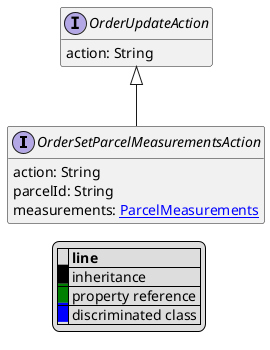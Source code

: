 @startuml

hide empty fields
hide empty methods
legend
|= |= line |
|<back:black>   </back>| inheritance |
|<back:green>   </back>| property reference |
|<back:blue>   </back>| discriminated class |
endlegend
interface OrderSetParcelMeasurementsAction [[OrderSetParcelMeasurementsAction.svg]] extends OrderUpdateAction {
    action: String
    parcelId: String
    measurements: [[ParcelMeasurements.svg ParcelMeasurements]]
}
interface OrderUpdateAction [[OrderUpdateAction.svg]]  {
    action: String
}





@enduml
